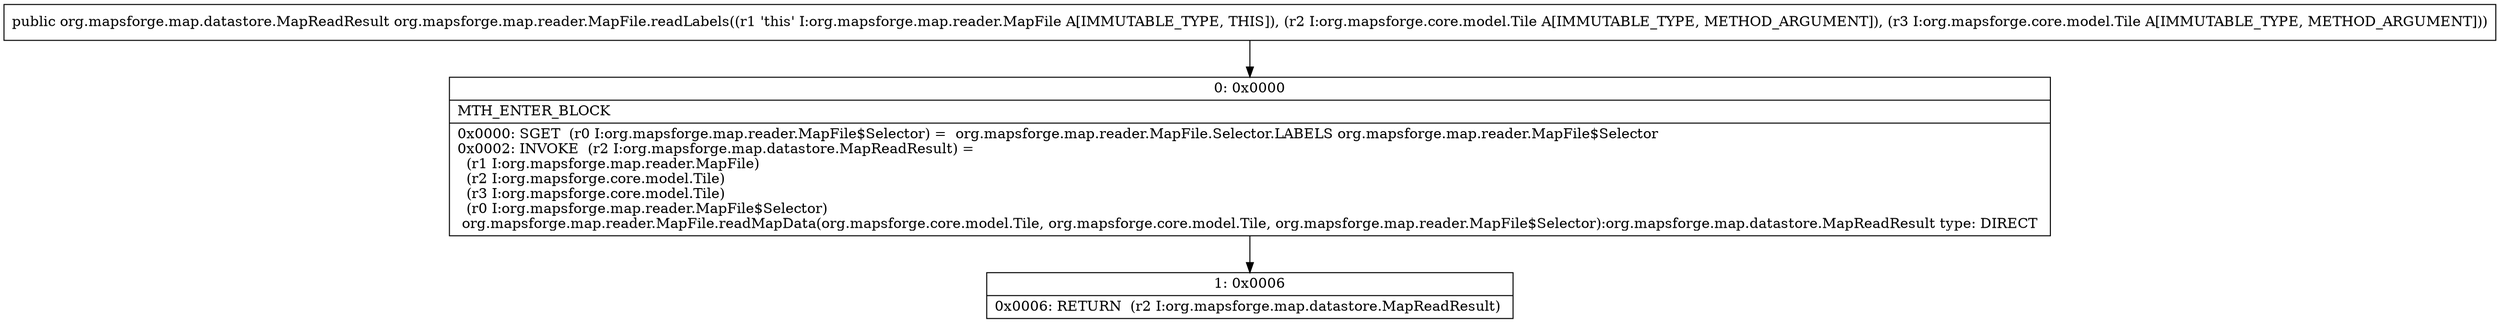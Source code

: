 digraph "CFG fororg.mapsforge.map.reader.MapFile.readLabels(Lorg\/mapsforge\/core\/model\/Tile;Lorg\/mapsforge\/core\/model\/Tile;)Lorg\/mapsforge\/map\/datastore\/MapReadResult;" {
Node_0 [shape=record,label="{0\:\ 0x0000|MTH_ENTER_BLOCK\l|0x0000: SGET  (r0 I:org.mapsforge.map.reader.MapFile$Selector) =  org.mapsforge.map.reader.MapFile.Selector.LABELS org.mapsforge.map.reader.MapFile$Selector \l0x0002: INVOKE  (r2 I:org.mapsforge.map.datastore.MapReadResult) = \l  (r1 I:org.mapsforge.map.reader.MapFile)\l  (r2 I:org.mapsforge.core.model.Tile)\l  (r3 I:org.mapsforge.core.model.Tile)\l  (r0 I:org.mapsforge.map.reader.MapFile$Selector)\l org.mapsforge.map.reader.MapFile.readMapData(org.mapsforge.core.model.Tile, org.mapsforge.core.model.Tile, org.mapsforge.map.reader.MapFile$Selector):org.mapsforge.map.datastore.MapReadResult type: DIRECT \l}"];
Node_1 [shape=record,label="{1\:\ 0x0006|0x0006: RETURN  (r2 I:org.mapsforge.map.datastore.MapReadResult) \l}"];
MethodNode[shape=record,label="{public org.mapsforge.map.datastore.MapReadResult org.mapsforge.map.reader.MapFile.readLabels((r1 'this' I:org.mapsforge.map.reader.MapFile A[IMMUTABLE_TYPE, THIS]), (r2 I:org.mapsforge.core.model.Tile A[IMMUTABLE_TYPE, METHOD_ARGUMENT]), (r3 I:org.mapsforge.core.model.Tile A[IMMUTABLE_TYPE, METHOD_ARGUMENT])) }"];
MethodNode -> Node_0;
Node_0 -> Node_1;
}

